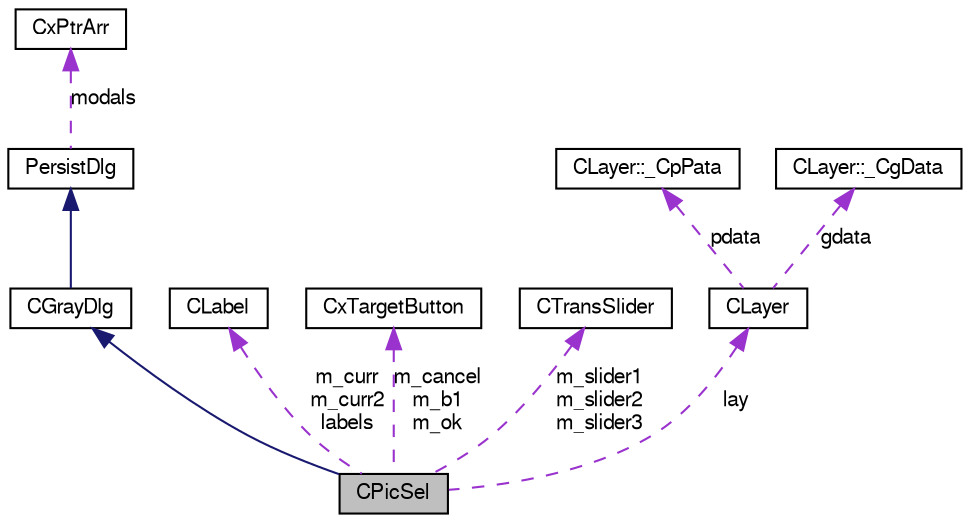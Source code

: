 digraph G
{
  edge [fontname="FreeSans",fontsize="10",labelfontname="FreeSans",labelfontsize="10"];
  node [fontname="FreeSans",fontsize="10",shape=record];
  Node1 [label="CPicSel",height=0.2,width=0.4,color="black", fillcolor="grey75", style="filled" fontcolor="black"];
  Node2 -> Node1 [dir=back,color="midnightblue",fontsize="10",style="solid",fontname="FreeSans"];
  Node2 [label="CGrayDlg",height=0.2,width=0.4,color="black", fillcolor="white", style="filled",URL="$class_c_gray_dlg.html"];
  Node3 -> Node2 [dir=back,color="midnightblue",fontsize="10",style="solid",fontname="FreeSans"];
  Node3 [label="PersistDlg",height=0.2,width=0.4,color="black", fillcolor="white", style="filled",URL="$class_persist_dlg.html"];
  Node4 -> Node3 [dir=back,color="darkorchid3",fontsize="10",style="dashed",label="modals",fontname="FreeSans"];
  Node4 [label="CxPtrArr",height=0.2,width=0.4,color="black", fillcolor="white", style="filled",URL="$class_cx_ptr_arr.html"];
  Node5 -> Node1 [dir=back,color="darkorchid3",fontsize="10",style="dashed",label="m_curr\nm_curr2\nlabels",fontname="FreeSans"];
  Node5 [label="CLabel",height=0.2,width=0.4,color="black", fillcolor="white", style="filled",URL="$class_c_label.html"];
  Node6 -> Node1 [dir=back,color="darkorchid3",fontsize="10",style="dashed",label="m_cancel\nm_b1\nm_ok",fontname="FreeSans"];
  Node6 [label="CxTargetButton",height=0.2,width=0.4,color="black", fillcolor="white", style="filled",URL="$class_cx_target_button.html"];
  Node7 -> Node1 [dir=back,color="darkorchid3",fontsize="10",style="dashed",label="m_slider1\nm_slider2\nm_slider3",fontname="FreeSans"];
  Node7 [label="CTransSlider",height=0.2,width=0.4,color="black", fillcolor="white", style="filled",URL="$class_c_trans_slider.html"];
  Node8 -> Node1 [dir=back,color="darkorchid3",fontsize="10",style="dashed",label="lay",fontname="FreeSans"];
  Node8 [label="CLayer",height=0.2,width=0.4,color="black", fillcolor="white", style="filled",URL="$class_c_layer.html"];
  Node9 -> Node8 [dir=back,color="darkorchid3",fontsize="10",style="dashed",label="pdata",fontname="FreeSans"];
  Node9 [label="CLayer::_CpPata",height=0.2,width=0.4,color="black", fillcolor="white", style="filled",URL="$struct_c_layer_1_1___cp_pata.html"];
  Node10 -> Node8 [dir=back,color="darkorchid3",fontsize="10",style="dashed",label="gdata",fontname="FreeSans"];
  Node10 [label="CLayer::_CgData",height=0.2,width=0.4,color="black", fillcolor="white", style="filled",URL="$struct_c_layer_1_1___cg_data.html"];
}
